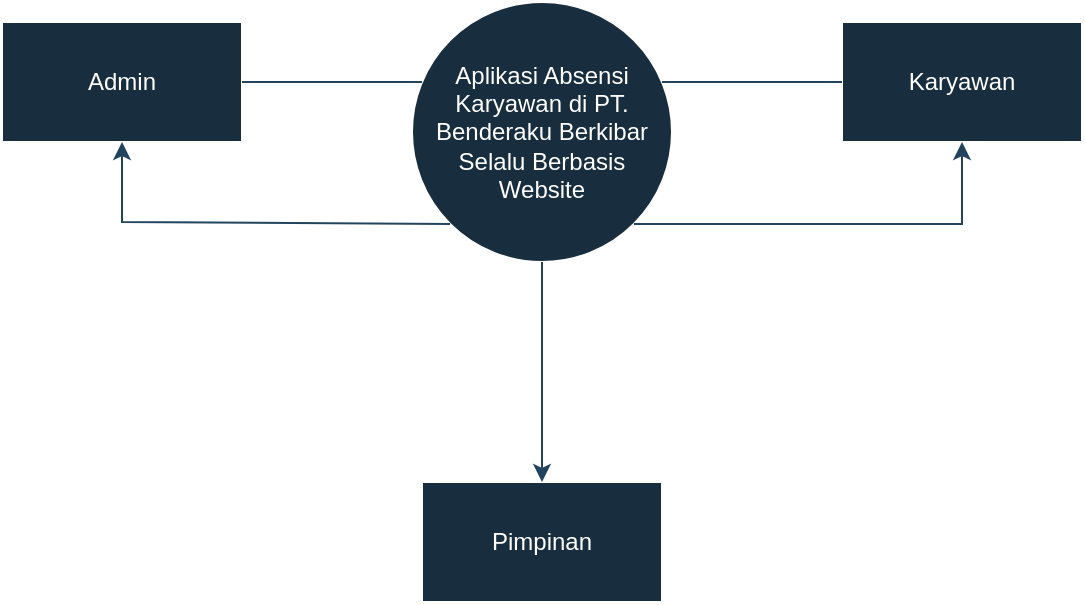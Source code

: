 <mxfile version="24.3.1" type="github">
  <diagram name="Page-1" id="O2pF85n0yp7lPwGw6rg4">
    <mxGraphModel dx="832" dy="491" grid="1" gridSize="10" guides="1" tooltips="1" connect="1" arrows="1" fold="1" page="1" pageScale="1" pageWidth="850" pageHeight="1100" background="none" math="0" shadow="0">
      <root>
        <mxCell id="0" />
        <mxCell id="1" parent="0" />
        <mxCell id="wUFMJblf1iZADtFdAWqj-1" value="Aplikasi Absensi Karyawan di PT. Benderaku Berkibar Selalu Berbasis Website" style="ellipse;whiteSpace=wrap;html=1;aspect=fixed;labelBackgroundColor=none;fillColor=#182E3E;strokeColor=#FFFFFF;fontColor=#FFFFFF;" vertex="1" parent="1">
          <mxGeometry x="375" y="160" width="130" height="130" as="geometry" />
        </mxCell>
        <mxCell id="wUFMJblf1iZADtFdAWqj-2" value="Admin" style="rounded=0;whiteSpace=wrap;html=1;labelBackgroundColor=none;fillColor=#182E3E;strokeColor=#FFFFFF;fontColor=#FFFFFF;" vertex="1" parent="1">
          <mxGeometry x="170" y="170" width="120" height="60" as="geometry" />
        </mxCell>
        <mxCell id="wUFMJblf1iZADtFdAWqj-3" value="Karyawan" style="rounded=0;whiteSpace=wrap;html=1;labelBackgroundColor=none;fillColor=#182E3E;strokeColor=#FFFFFF;fontColor=#FFFFFF;" vertex="1" parent="1">
          <mxGeometry x="590" y="170" width="120" height="60" as="geometry" />
        </mxCell>
        <mxCell id="wUFMJblf1iZADtFdAWqj-4" value="Pimpinan" style="rounded=0;whiteSpace=wrap;html=1;labelBackgroundColor=none;fillColor=#182E3E;strokeColor=#FFFFFF;fontColor=#FFFFFF;" vertex="1" parent="1">
          <mxGeometry x="380" y="400" width="120" height="60" as="geometry" />
        </mxCell>
        <mxCell id="wUFMJblf1iZADtFdAWqj-6" value="" style="endArrow=none;html=1;rounded=0;exitX=1;exitY=0.5;exitDx=0;exitDy=0;labelBackgroundColor=none;strokeColor=#23445D;fontColor=default;" edge="1" parent="1" source="wUFMJblf1iZADtFdAWqj-2">
          <mxGeometry width="50" height="50" relative="1" as="geometry">
            <mxPoint x="400" y="360" as="sourcePoint" />
            <mxPoint x="380" y="200" as="targetPoint" />
          </mxGeometry>
        </mxCell>
        <mxCell id="wUFMJblf1iZADtFdAWqj-7" value="" style="endArrow=none;html=1;rounded=0;entryX=0;entryY=0.5;entryDx=0;entryDy=0;labelBackgroundColor=none;strokeColor=#23445D;fontColor=default;" edge="1" parent="1" target="wUFMJblf1iZADtFdAWqj-3">
          <mxGeometry width="50" height="50" relative="1" as="geometry">
            <mxPoint x="500" y="200" as="sourcePoint" />
            <mxPoint x="330" y="240" as="targetPoint" />
          </mxGeometry>
        </mxCell>
        <mxCell id="wUFMJblf1iZADtFdAWqj-8" value="" style="endArrow=classic;html=1;rounded=0;entryX=0.5;entryY=0;entryDx=0;entryDy=0;exitX=0.5;exitY=1;exitDx=0;exitDy=0;labelBackgroundColor=none;strokeColor=#23445D;fontColor=default;" edge="1" parent="1" source="wUFMJblf1iZADtFdAWqj-1" target="wUFMJblf1iZADtFdAWqj-4">
          <mxGeometry width="50" height="50" relative="1" as="geometry">
            <mxPoint x="230" y="370" as="sourcePoint" />
            <mxPoint x="280" y="320" as="targetPoint" />
          </mxGeometry>
        </mxCell>
        <mxCell id="wUFMJblf1iZADtFdAWqj-9" value="" style="endArrow=classic;html=1;rounded=0;entryX=0.5;entryY=1;entryDx=0;entryDy=0;exitX=0;exitY=1;exitDx=0;exitDy=0;labelBackgroundColor=none;strokeColor=#23445D;fontColor=default;" edge="1" parent="1" source="wUFMJblf1iZADtFdAWqj-1" target="wUFMJblf1iZADtFdAWqj-2">
          <mxGeometry width="50" height="50" relative="1" as="geometry">
            <mxPoint x="230" y="370" as="sourcePoint" />
            <mxPoint x="280" y="320" as="targetPoint" />
            <Array as="points">
              <mxPoint x="230" y="270" />
            </Array>
          </mxGeometry>
        </mxCell>
        <mxCell id="wUFMJblf1iZADtFdAWqj-10" value="" style="endArrow=classic;html=1;rounded=0;entryX=0.5;entryY=1;entryDx=0;entryDy=0;exitX=1;exitY=1;exitDx=0;exitDy=0;labelBackgroundColor=none;strokeColor=#23445D;fontColor=default;" edge="1" parent="1" source="wUFMJblf1iZADtFdAWqj-1" target="wUFMJblf1iZADtFdAWqj-3">
          <mxGeometry width="50" height="50" relative="1" as="geometry">
            <mxPoint x="230" y="370" as="sourcePoint" />
            <mxPoint x="280" y="320" as="targetPoint" />
            <Array as="points">
              <mxPoint x="650" y="271" />
            </Array>
          </mxGeometry>
        </mxCell>
        <mxCell id="wUFMJblf1iZADtFdAWqj-11" value="Informasi Data Karyawan" style="text;html=1;align=center;verticalAlign=middle;whiteSpace=wrap;rounded=0;labelBackgroundColor=none;fontColor=#FFFFFF;" vertex="1" parent="1">
          <mxGeometry x="240" y="240" width="130" height="30" as="geometry" />
        </mxCell>
        <mxCell id="wUFMJblf1iZADtFdAWqj-14" value="Data Karyawan" style="text;html=1;align=center;verticalAlign=middle;whiteSpace=wrap;rounded=0;labelBackgroundColor=none;fontColor=#FFFFFF;" vertex="1" parent="1">
          <mxGeometry x="520" y="240" width="100" height="30" as="geometry" />
        </mxCell>
        <mxCell id="wUFMJblf1iZADtFdAWqj-15" value="- Data Admin&lt;div&gt;- Data Karyawan&lt;/div&gt;&lt;div&gt;- Data Absensi&lt;/div&gt;" style="text;strokeColor=none;fillColor=none;align=left;verticalAlign=middle;spacingLeft=4;spacingRight=4;overflow=hidden;points=[[0,0.5],[1,0.5]];portConstraint=eastwest;rotatable=0;whiteSpace=wrap;html=1;labelBackgroundColor=none;fontColor=#FFFFFF;" vertex="1" parent="1">
          <mxGeometry x="230" y="290" width="120" height="70" as="geometry" />
        </mxCell>
        <mxCell id="wUFMJblf1iZADtFdAWqj-16" value="Informasi Absensi Karyawan" style="text;strokeColor=none;fillColor=none;align=left;verticalAlign=middle;spacingLeft=4;spacingRight=4;overflow=hidden;points=[[0,0.5],[1,0.5]];portConstraint=eastwest;rotatable=0;whiteSpace=wrap;html=1;labelBackgroundColor=none;fontColor=#FFFFFF;" vertex="1" parent="1">
          <mxGeometry x="485" y="290" width="170" height="30" as="geometry" />
        </mxCell>
        <mxCell id="wUFMJblf1iZADtFdAWqj-17" value="Laporan Absensi Karyawan" style="text;html=1;align=center;verticalAlign=middle;whiteSpace=wrap;rounded=0;labelBackgroundColor=none;fontColor=#FFFFFF;" vertex="1" parent="1">
          <mxGeometry x="450" y="360" width="150" height="30" as="geometry" />
        </mxCell>
      </root>
    </mxGraphModel>
  </diagram>
</mxfile>
